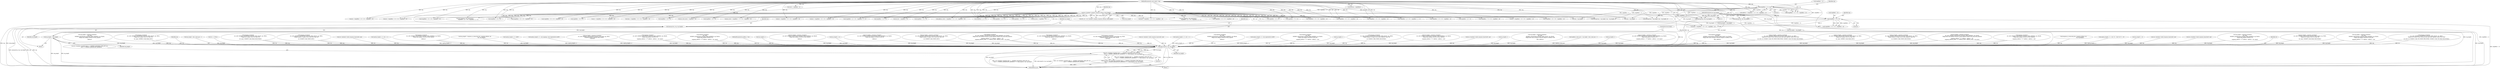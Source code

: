 digraph "0_libmodbus_5ccdf5ef79d742640355d1132fa9e2abc7fbaefc@API" {
"1000672" [label="(Call,memcpy(rsp, req, req_length))"];
"1000163" [label="(Call,req[offset + 1] << 8)"];
"1000116" [label="(MethodParameterIn,const uint8_t *req)"];
"1000189" [label="(Call,ctx->backend->prepare_response_tid(req, &req_length))"];
"1000653" [label="(Call,req[offset + 3] << 8)"];
"1000117" [label="(MethodParameterIn,int req_length)"];
"1000676" [label="(Call,rsp_length = req_length)"];
"1001406" [label="(Call,send_msg(ctx, rsp, rsp_length))"];
"1001393" [label="(Call,(ctx->backend->backend_type == _MODBUS_BACKEND_TYPE_RTU &&\n            slave == MODBUS_BROADCAST_ADDRESS) ? 0 : send_msg(ctx, rsp, rsp_length))"];
"1001392" [label="(Return,return (ctx->backend->backend_type == _MODBUS_BACKEND_TYPE_RTU &&\n            slave == MODBUS_BROADCAST_ADDRESS) ? 0 : send_msg(ctx, rsp, rsp_length);)"];
"1000678" [label="(Identifier,req_length)"];
"1000824" [label="(Call,nb_bytes = req[offset + 5])"];
"1000163" [label="(Call,req[offset + 1] << 8)"];
"1000116" [label="(MethodParameterIn,const uint8_t *req)"];
"1000245" [label="(Call,nb = (req[offset + 3] << 8) + req[offset + 4])"];
"1000673" [label="(Identifier,rsp)"];
"1001112" [label="(Call,memcpy(rsp, req, req_length))"];
"1000191" [label="(Call,&req_length)"];
"1000604" [label="(Call,response_exception(\n                    ctx, &sft,\n                    MODBUS_EXCEPTION_ILLEGAL_DATA_VALUE, rsp, FALSE,\n                    \"Illegal data value 0x%0X in write_bit request at address %0X\n\",\n                    data, address))"];
"1000686" [label="(Call,req[offset + 3] << 8)"];
"1001083" [label="(Call,(req[offset + 5] << 8) + req[offset + 6])"];
"1001126" [label="(Call,req[offset + 3] << 8)"];
"1000654" [label="(Call,req[offset + 3])"];
"1001217" [label="(Call,rsp_length = response_exception(\n                ctx, &sft, MODBUS_EXCEPTION_ILLEGAL_DATA_VALUE, rsp, TRUE,\n                \"Illegal nb of values (W%d, R%d) in write_and_read_registers (max W%d, R%d)\n\",\n                nb_write, nb, MODBUS_MAX_WR_WRITE_REGISTERS, MODBUS_MAX_WR_READ_REGISTERS))"];
"1000275" [label="(Call,rsp_length = response_exception(\n                ctx, &sft, MODBUS_EXCEPTION_ILLEGAL_DATA_VALUE, rsp, TRUE,\n                \"Illegal nb of values %d in %s (max %d)\n\",\n                nb, name, MODBUS_MAX_READ_BITS))"];
"1000854" [label="(Call,rsp_length = response_exception(\n                 ctx, &sft, MODBUS_EXCEPTION_ILLEGAL_DATA_VALUE, rsp, TRUE,\n                 \"Illegal number of values %d in write_registers (max %d)\n\",\n                nb, MODBUS_MAX_WRITE_REGISTERS))"];
"1001171" [label="(Call,nb_write_bytes = req[offset + 9])"];
"1000699" [label="(Call,nb_bits = req[offset + 5])"];
"1001257" [label="(Call,rsp_length = response_exception(\n                ctx, &sft, MODBUS_EXCEPTION_ILLEGAL_DATA_ADDRESS, rsp, FALSE,\n                \"Illegal data read address 0x%0X or write address 0x%0X write_and_read_registers\n\",\n                mapping_address < 0 ? address : address + nb,\n                mapping_address_write < 0 ? address_write : address_write + nb_write))"];
"1001410" [label="(MethodReturn,int)"];
"1000882" [label="(Call,response_exception(\n                ctx, &sft, MODBUS_EXCEPTION_ILLEGAL_DATA_ADDRESS, rsp, FALSE,\n                \"Illegal data address 0x%0X in write_registers\n\",\n                mapping_address < 0 ? address : address + nb))"];
"1000810" [label="(Call,(req[offset + 3] << 8) + req[offset + 4])"];
"1000677" [label="(Identifier,rsp_length)"];
"1000344" [label="(Call,response_io_status(tab_bits, mapping_address, nb,\n                                            rsp, rsp_length))"];
"1000652" [label="(Call,(req[offset + 3] << 8) + req[offset + 4])"];
"1000327" [label="(Call,rsp[rsp_length++] = (nb / 8) + ((nb % 8) ? 1 : 0))"];
"1000801" [label="(Call,rsp_length += 4)"];
"1000789" [label="(Call,ctx->backend->build_response_basis(&sft, rsp))"];
"1000479" [label="(Call,ctx->backend->build_response_basis(&sft, rsp))"];
"1001405" [label="(Literal,0)"];
"1001116" [label="(Call,rsp_length = req_length)"];
"1000676" [label="(Call,rsp_length = req_length)"];
"1001157" [label="(Call,(req[offset + 7] << 8) + req[offset + 8])"];
"1000185" [label="(Call,sft.t_id = ctx->backend->prepare_response_tid(req, &req_length))"];
"1000674" [label="(Identifier,req)"];
"1000300" [label="(Call,rsp_length = response_exception(\n                ctx, &sft,\n                MODBUS_EXCEPTION_ILLEGAL_DATA_ADDRESS, rsp, FALSE,\n                \"Illegal data address 0x%0X in %s\n\",\n                mapping_address < 0 ? address : address + nb, name))"];
"1001409" [label="(Identifier,rsp_length)"];
"1001407" [label="(Identifier,ctx)"];
"1000430" [label="(Call,rsp_length = response_exception(\n                ctx, &sft, MODBUS_EXCEPTION_ILLEGAL_DATA_VALUE, rsp, TRUE,\n                \"Illegal nb of values %d in %s (max %d)\n\",\n                nb, name, MODBUS_MAX_READ_REGISTERS))"];
"1000755" [label="(Call,rsp_length = response_exception(\n                ctx, &sft,\n                MODBUS_EXCEPTION_ILLEGAL_DATA_ADDRESS, rsp, FALSE,\n                \"Illegal data address 0x%0X in write_bits\n\",\n                mapping_address < 0 ? address : address + nb))"];
"1000559" [label="(Call,data = (req[offset + 3] << 8) + req[offset + 4])"];
"1001219" [label="(Call,response_exception(\n                ctx, &sft, MODBUS_EXCEPTION_ILLEGAL_DATA_VALUE, rsp, TRUE,\n                \"Illegal nb of values (W%d, R%d) in write_and_read_registers (max W%d, R%d)\n\",\n                nb_write, nb, MODBUS_MAX_WR_WRITE_REGISTERS, MODBUS_MAX_WR_READ_REGISTERS))"];
"1000679" [label="(ControlStructure,break;)"];
"1000636" [label="(Call,rsp_length = response_exception(\n                ctx, &sft,\n                MODBUS_EXCEPTION_ILLEGAL_DATA_ADDRESS, rsp, FALSE,\n                \"Illegal data address 0x%0X in write_register\n\",\n                address))"];
"1000793" [label="(Call,memcpy(rsp + rsp_length, req + rsp_length, 4))"];
"1000277" [label="(Call,response_exception(\n                ctx, &sft, MODBUS_EXCEPTION_ILLEGAL_DATA_VALUE, rsp, TRUE,\n                \"Illegal nb of values %d in %s (max %d)\n\",\n                nb, name, MODBUS_MAX_READ_BITS))"];
"1000811" [label="(Call,req[offset + 3] << 8)"];
"1000148" [label="(Call,slave = req[offset - 1])"];
"1001155" [label="(Call,nb_write = (req[offset + 7] << 8) + req[offset + 8])"];
"1001123" [label="(Call,nb = (req[offset + 3] << 8) + req[offset + 4])"];
"1001327" [label="(Call,(req[offset + j] << 8) + req[offset + j + 1])"];
"1001408" [label="(Identifier,rsp)"];
"1001000" [label="(Call,rsp_length - byte_count_pos - 1)"];
"1000131" [label="(Call,ctx == NULL)"];
"1000164" [label="(Call,req[offset + 1])"];
"1001084" [label="(Call,req[offset + 5] << 8)"];
"1000432" [label="(Call,response_exception(\n                ctx, &sft, MODBUS_EXCEPTION_ILLEGAL_DATA_VALUE, rsp, TRUE,\n                \"Illegal nb of values %d in %s (max %d)\n\",\n                nb, name, MODBUS_MAX_READ_REGISTERS))"];
"1000190" [label="(Identifier,req)"];
"1000731" [label="(Call,response_exception(\n                ctx, &sft, MODBUS_EXCEPTION_ILLEGAL_DATA_VALUE, rsp, TRUE,\n                \"Illegal number of values %d in write_bits (max %d)\n\",\n                nb, MODBUS_MAX_WRITE_BITS))"];
"1000597" [label="(Call,rsp_length = req_length)"];
"1001289" [label="(Call,ctx->backend->build_response_basis(&sft, rsp))"];
"1001068" [label="(Call,req[offset + 3] << 8)"];
"1000797" [label="(Call,req + rsp_length)"];
"1000483" [label="(Call,rsp[rsp_length++] = nb << 1)"];
"1001045" [label="(Call,response_exception(\n                ctx, &sft, MODBUS_EXCEPTION_ILLEGAL_DATA_ADDRESS, rsp, FALSE,\n                \"Illegal data address 0x%0X in write_register\n\",\n                address))"];
"1000342" [label="(Call,rsp_length = response_io_status(tab_bits, mapping_address, nb,\n                                            rsp, rsp_length))"];
"1001328" [label="(Call,req[offset + j] << 8)"];
"1000117" [label="(MethodParameterIn,int req_length)"];
"1000949" [label="(Call,memcpy(rsp + rsp_length, req + rsp_length, 4))"];
"1000160" [label="(Call,address = (req[offset + 1] << 8) + req[offset + 2])"];
"1000119" [label="(Block,)"];
"1000403" [label="(Call,req[offset + 3] << 8)"];
"1000981" [label="(Call,rsp[rsp_length++] = 0xFF)"];
"1001366" [label="(Call,rsp[rsp_length++] = mb_mapping->tab_registers[i] & 0xFF)"];
"1001380" [label="(Call,rsp_length = response_exception(\n            ctx, &sft, MODBUS_EXCEPTION_ILLEGAL_FUNCTION, rsp, TRUE,\n            \"Unknown Modbus function code: 0x%0X\n\", function))"];
"1001142" [label="(Call,req[offset + 5] << 8)"];
"1000457" [label="(Call,response_exception(\n                ctx, &sft, MODBUS_EXCEPTION_ILLEGAL_DATA_ADDRESS, rsp, FALSE,\n                \"Illegal data address 0x%0X in %s\n\",\n                mapping_address < 0 ? address : address + nb, name))"];
"1000302" [label="(Call,response_exception(\n                ctx, &sft,\n                MODBUS_EXCEPTION_ILLEGAL_DATA_ADDRESS, rsp, FALSE,\n                \"Illegal data address 0x%0X in %s\n\",\n                mapping_address < 0 ? address : address + nb, name))"];
"1001065" [label="(Call,and = (req[offset + 3] << 8) + req[offset + 4])"];
"1000115" [label="(MethodParameterIn,modbus_t *ctx)"];
"1001296" [label="(Call,rsp_length++)"];
"1001043" [label="(Call,rsp_length = response_exception(\n                ctx, &sft, MODBUS_EXCEPTION_ILLEGAL_DATA_ADDRESS, rsp, FALSE,\n                \"Illegal data address 0x%0X in write_register\n\",\n                address))"];
"1000808" [label="(Call,nb = (req[offset + 3] << 8) + req[offset + 4])"];
"1000957" [label="(Call,rsp_length += 4)"];
"1000169" [label="(Literal,8)"];
"1000189" [label="(Call,ctx->backend->prepare_response_tid(req, &req_length))"];
"1000247" [label="(Call,(req[offset + 3] << 8) + req[offset + 4])"];
"1000648" [label="(Block,)"];
"1000545" [label="(Call,rsp_length = response_exception(\n                ctx, &sft, MODBUS_EXCEPTION_ILLEGAL_DATA_ADDRESS, rsp, FALSE,\n                \"Illegal data address 0x%0X in write_bit\n\",\n                address))"];
"1000922" [label="(Call,mb_mapping->tab_registers[i] =\n                    (req[offset + j] << 8) + req[offset + j + 1])"];
"1000661" [label="(Identifier,req)"];
"1000729" [label="(Call,rsp_length = response_exception(\n                ctx, &sft, MODBUS_EXCEPTION_ILLEGAL_DATA_VALUE, rsp, TRUE,\n                \"Illegal number of values %d in write_bits (max %d)\n\",\n                nb, MODBUS_MAX_WRITE_BITS))"];
"1001141" [label="(Call,(req[offset + 5] << 8) + req[offset + 6])"];
"1001259" [label="(Call,response_exception(\n                ctx, &sft, MODBUS_EXCEPTION_ILLEGAL_DATA_ADDRESS, rsp, FALSE,\n                \"Illegal data read address 0x%0X or write address 0x%0X write_and_read_registers\n\",\n                mapping_address < 0 ? address : address + nb,\n                mapping_address_write < 0 ? address_write : address_write + nb_write))"];
"1000547" [label="(Call,response_exception(\n                ctx, &sft, MODBUS_EXCEPTION_ILLEGAL_DATA_ADDRESS, rsp, FALSE,\n                \"Illegal data address 0x%0X in write_bit\n\",\n                address))"];
"1001382" [label="(Call,response_exception(\n            ctx, &sft, MODBUS_EXCEPTION_ILLEGAL_FUNCTION, rsp, TRUE,\n            \"Unknown Modbus function code: 0x%0X\n\", function))"];
"1000945" [label="(Call,ctx->backend->build_response_basis(&sft, rsp))"];
"1000650" [label="(Call,data = (req[offset + 3] << 8) + req[offset + 4])"];
"1001081" [label="(Call,or = (req[offset + 5] << 8) + req[offset + 6])"];
"1001293" [label="(Call,rsp[rsp_length++] = nb << 1)"];
"1001393" [label="(Call,(ctx->backend->backend_type == _MODBUS_BACKEND_TYPE_RTU &&\n            slave == MODBUS_BROADCAST_ADDRESS) ? 0 : send_msg(ctx, rsp, rsp_length))"];
"1000638" [label="(Call,response_exception(\n                ctx, &sft,\n                MODBUS_EXCEPTION_ILLEGAL_DATA_ADDRESS, rsp, FALSE,\n                \"Illegal data address 0x%0X in write_register\n\",\n                address))"];
"1000513" [label="(Call,rsp[rsp_length++] = tab_registers[i] & 0xFF)"];
"1001392" [label="(Return,return (ctx->backend->backend_type == _MODBUS_BACKEND_TYPE_RTU &&\n            slave == MODBUS_BROADCAST_ADDRESS) ? 0 : send_msg(ctx, rsp, rsp_length);)"];
"1000757" [label="(Call,response_exception(\n                ctx, &sft,\n                MODBUS_EXCEPTION_ILLEGAL_DATA_ADDRESS, rsp, FALSE,\n                \"Illegal data address 0x%0X in write_bits\n\",\n                mapping_address < 0 ? address : address + nb))"];
"1000248" [label="(Call,req[offset + 3] << 8)"];
"1000653" [label="(Call,req[offset + 3] << 8)"];
"1000486" [label="(Call,rsp_length++)"];
"1000683" [label="(Call,nb = (req[offset + 3] << 8) + req[offset + 4])"];
"1000953" [label="(Call,req + rsp_length)"];
"1001139" [label="(Call,address_write = (req[offset + 5] << 8) + req[offset + 6])"];
"1001321" [label="(Call,mb_mapping->tab_registers[i] =\n                    (req[offset + j] << 8) + req[offset + j + 1])"];
"1001125" [label="(Call,(req[offset + 3] << 8) + req[offset + 4])"];
"1001394" [label="(Call,ctx->backend->backend_type == _MODBUS_BACKEND_TYPE_RTU &&\n            slave == MODBUS_BROADCAST_ADDRESS)"];
"1000162" [label="(Call,(req[offset + 1] << 8) + req[offset + 2])"];
"1000155" [label="(Call,function = req[offset])"];
"1000562" [label="(Call,req[offset + 3] << 8)"];
"1001158" [label="(Call,req[offset + 7] << 8)"];
"1000856" [label="(Call,response_exception(\n                 ctx, &sft, MODBUS_EXCEPTION_ILLEGAL_DATA_VALUE, rsp, TRUE,\n                 \"Illegal number of values %d in write_registers (max %d)\n\",\n                nb, MODBUS_MAX_WRITE_REGISTERS))"];
"1000880" [label="(Call,rsp_length = response_exception(\n                ctx, &sft, MODBUS_EXCEPTION_ILLEGAL_DATA_ADDRESS, rsp, FALSE,\n                \"Illegal data address 0x%0X in write_registers\n\",\n                mapping_address < 0 ? address : address + nb))"];
"1000967" [label="(Call,ctx->backend->build_response_basis(&sft, rsp))"];
"1000675" [label="(Identifier,req_length)"];
"1000672" [label="(Call,memcpy(rsp, req, req_length))"];
"1000402" [label="(Call,(req[offset + 3] << 8) + req[offset + 4])"];
"1001406" [label="(Call,send_msg(ctx, rsp, rsp_length))"];
"1001067" [label="(Call,(req[offset + 3] << 8) + req[offset + 4])"];
"1000516" [label="(Call,rsp_length++)"];
"1000602" [label="(Call,rsp_length = response_exception(\n                    ctx, &sft,\n                    MODBUS_EXCEPTION_ILLEGAL_DATA_VALUE, rsp, FALSE,\n                    \"Illegal data value 0x%0X in write_bit request at address %0X\n\",\n                    data, address))"];
"1000685" [label="(Call,(req[offset + 3] << 8) + req[offset + 4])"];
"1000593" [label="(Call,memcpy(rsp, req, req_length))"];
"1000928" [label="(Call,(req[offset + j] << 8) + req[offset + j + 1])"];
"1000929" [label="(Call,req[offset + j] << 8)"];
"1000400" [label="(Call,nb = (req[offset + 3] << 8) + req[offset + 4])"];
"1000561" [label="(Call,(req[offset + 3] << 8) + req[offset + 4])"];
"1000996" [label="(Call,rsp[byte_count_pos] = rsp_length - byte_count_pos - 1)"];
"1000171" [label="(Identifier,req)"];
"1001369" [label="(Call,rsp_length++)"];
"1000659" [label="(Literal,8)"];
"1000455" [label="(Call,rsp_length = response_exception(\n                ctx, &sft, MODBUS_EXCEPTION_ILLEGAL_DATA_ADDRESS, rsp, FALSE,\n                \"Illegal data address 0x%0X in %s\n\",\n                mapping_address < 0 ? address : address + nb, name))"];
"1000672" -> "1000648"  [label="AST: "];
"1000672" -> "1000675"  [label="CFG: "];
"1000673" -> "1000672"  [label="AST: "];
"1000674" -> "1000672"  [label="AST: "];
"1000675" -> "1000672"  [label="AST: "];
"1000677" -> "1000672"  [label="CFG: "];
"1000672" -> "1001410"  [label="DDG: memcpy(rsp, req, req_length)"];
"1000672" -> "1001410"  [label="DDG: req"];
"1000672" -> "1001410"  [label="DDG: rsp"];
"1000163" -> "1000672"  [label="DDG: req[offset + 1]"];
"1000189" -> "1000672"  [label="DDG: req"];
"1000653" -> "1000672"  [label="DDG: req[offset + 3]"];
"1000116" -> "1000672"  [label="DDG: req"];
"1000117" -> "1000672"  [label="DDG: req_length"];
"1000672" -> "1000676"  [label="DDG: req_length"];
"1000672" -> "1001406"  [label="DDG: rsp"];
"1000163" -> "1000162"  [label="AST: "];
"1000163" -> "1000169"  [label="CFG: "];
"1000164" -> "1000163"  [label="AST: "];
"1000169" -> "1000163"  [label="AST: "];
"1000171" -> "1000163"  [label="CFG: "];
"1000163" -> "1001410"  [label="DDG: req[offset + 1]"];
"1000163" -> "1000160"  [label="DDG: req[offset + 1]"];
"1000163" -> "1000160"  [label="DDG: 8"];
"1000163" -> "1000162"  [label="DDG: req[offset + 1]"];
"1000163" -> "1000162"  [label="DDG: 8"];
"1000116" -> "1000163"  [label="DDG: req"];
"1000163" -> "1000189"  [label="DDG: req[offset + 1]"];
"1000163" -> "1000593"  [label="DDG: req[offset + 1]"];
"1000163" -> "1000793"  [label="DDG: req[offset + 1]"];
"1000163" -> "1000797"  [label="DDG: req[offset + 1]"];
"1000163" -> "1000949"  [label="DDG: req[offset + 1]"];
"1000163" -> "1000953"  [label="DDG: req[offset + 1]"];
"1000163" -> "1001112"  [label="DDG: req[offset + 1]"];
"1000116" -> "1000114"  [label="AST: "];
"1000116" -> "1001410"  [label="DDG: req"];
"1000116" -> "1000148"  [label="DDG: req"];
"1000116" -> "1000155"  [label="DDG: req"];
"1000116" -> "1000160"  [label="DDG: req"];
"1000116" -> "1000162"  [label="DDG: req"];
"1000116" -> "1000189"  [label="DDG: req"];
"1000116" -> "1000245"  [label="DDG: req"];
"1000116" -> "1000248"  [label="DDG: req"];
"1000116" -> "1000247"  [label="DDG: req"];
"1000116" -> "1000400"  [label="DDG: req"];
"1000116" -> "1000403"  [label="DDG: req"];
"1000116" -> "1000402"  [label="DDG: req"];
"1000116" -> "1000559"  [label="DDG: req"];
"1000116" -> "1000562"  [label="DDG: req"];
"1000116" -> "1000561"  [label="DDG: req"];
"1000116" -> "1000593"  [label="DDG: req"];
"1000116" -> "1000650"  [label="DDG: req"];
"1000116" -> "1000653"  [label="DDG: req"];
"1000116" -> "1000652"  [label="DDG: req"];
"1000116" -> "1000683"  [label="DDG: req"];
"1000116" -> "1000686"  [label="DDG: req"];
"1000116" -> "1000685"  [label="DDG: req"];
"1000116" -> "1000699"  [label="DDG: req"];
"1000116" -> "1000793"  [label="DDG: req"];
"1000116" -> "1000797"  [label="DDG: req"];
"1000116" -> "1000808"  [label="DDG: req"];
"1000116" -> "1000811"  [label="DDG: req"];
"1000116" -> "1000810"  [label="DDG: req"];
"1000116" -> "1000824"  [label="DDG: req"];
"1000116" -> "1000922"  [label="DDG: req"];
"1000116" -> "1000929"  [label="DDG: req"];
"1000116" -> "1000928"  [label="DDG: req"];
"1000116" -> "1000949"  [label="DDG: req"];
"1000116" -> "1000953"  [label="DDG: req"];
"1000116" -> "1001065"  [label="DDG: req"];
"1000116" -> "1001068"  [label="DDG: req"];
"1000116" -> "1001067"  [label="DDG: req"];
"1000116" -> "1001081"  [label="DDG: req"];
"1000116" -> "1001084"  [label="DDG: req"];
"1000116" -> "1001083"  [label="DDG: req"];
"1000116" -> "1001112"  [label="DDG: req"];
"1000116" -> "1001123"  [label="DDG: req"];
"1000116" -> "1001126"  [label="DDG: req"];
"1000116" -> "1001125"  [label="DDG: req"];
"1000116" -> "1001139"  [label="DDG: req"];
"1000116" -> "1001142"  [label="DDG: req"];
"1000116" -> "1001141"  [label="DDG: req"];
"1000116" -> "1001155"  [label="DDG: req"];
"1000116" -> "1001158"  [label="DDG: req"];
"1000116" -> "1001157"  [label="DDG: req"];
"1000116" -> "1001171"  [label="DDG: req"];
"1000116" -> "1001321"  [label="DDG: req"];
"1000116" -> "1001328"  [label="DDG: req"];
"1000116" -> "1001327"  [label="DDG: req"];
"1000189" -> "1000185"  [label="AST: "];
"1000189" -> "1000191"  [label="CFG: "];
"1000190" -> "1000189"  [label="AST: "];
"1000191" -> "1000189"  [label="AST: "];
"1000185" -> "1000189"  [label="CFG: "];
"1000189" -> "1001410"  [label="DDG: req"];
"1000189" -> "1001410"  [label="DDG: &req_length"];
"1000189" -> "1000185"  [label="DDG: req"];
"1000189" -> "1000185"  [label="DDG: &req_length"];
"1000189" -> "1000245"  [label="DDG: req"];
"1000189" -> "1000248"  [label="DDG: req"];
"1000189" -> "1000247"  [label="DDG: req"];
"1000189" -> "1000400"  [label="DDG: req"];
"1000189" -> "1000403"  [label="DDG: req"];
"1000189" -> "1000402"  [label="DDG: req"];
"1000189" -> "1000559"  [label="DDG: req"];
"1000189" -> "1000562"  [label="DDG: req"];
"1000189" -> "1000561"  [label="DDG: req"];
"1000189" -> "1000593"  [label="DDG: req"];
"1000189" -> "1000650"  [label="DDG: req"];
"1000189" -> "1000653"  [label="DDG: req"];
"1000189" -> "1000652"  [label="DDG: req"];
"1000189" -> "1000683"  [label="DDG: req"];
"1000189" -> "1000686"  [label="DDG: req"];
"1000189" -> "1000685"  [label="DDG: req"];
"1000189" -> "1000699"  [label="DDG: req"];
"1000189" -> "1000793"  [label="DDG: req"];
"1000189" -> "1000797"  [label="DDG: req"];
"1000189" -> "1000808"  [label="DDG: req"];
"1000189" -> "1000811"  [label="DDG: req"];
"1000189" -> "1000810"  [label="DDG: req"];
"1000189" -> "1000824"  [label="DDG: req"];
"1000189" -> "1000922"  [label="DDG: req"];
"1000189" -> "1000929"  [label="DDG: req"];
"1000189" -> "1000928"  [label="DDG: req"];
"1000189" -> "1000949"  [label="DDG: req"];
"1000189" -> "1000953"  [label="DDG: req"];
"1000189" -> "1001065"  [label="DDG: req"];
"1000189" -> "1001068"  [label="DDG: req"];
"1000189" -> "1001067"  [label="DDG: req"];
"1000189" -> "1001081"  [label="DDG: req"];
"1000189" -> "1001084"  [label="DDG: req"];
"1000189" -> "1001083"  [label="DDG: req"];
"1000189" -> "1001112"  [label="DDG: req"];
"1000189" -> "1001123"  [label="DDG: req"];
"1000189" -> "1001126"  [label="DDG: req"];
"1000189" -> "1001125"  [label="DDG: req"];
"1000189" -> "1001139"  [label="DDG: req"];
"1000189" -> "1001142"  [label="DDG: req"];
"1000189" -> "1001141"  [label="DDG: req"];
"1000189" -> "1001155"  [label="DDG: req"];
"1000189" -> "1001158"  [label="DDG: req"];
"1000189" -> "1001157"  [label="DDG: req"];
"1000189" -> "1001171"  [label="DDG: req"];
"1000189" -> "1001321"  [label="DDG: req"];
"1000189" -> "1001328"  [label="DDG: req"];
"1000189" -> "1001327"  [label="DDG: req"];
"1000653" -> "1000652"  [label="AST: "];
"1000653" -> "1000659"  [label="CFG: "];
"1000654" -> "1000653"  [label="AST: "];
"1000659" -> "1000653"  [label="AST: "];
"1000661" -> "1000653"  [label="CFG: "];
"1000653" -> "1001410"  [label="DDG: req[offset + 3]"];
"1000653" -> "1000650"  [label="DDG: req[offset + 3]"];
"1000653" -> "1000650"  [label="DDG: 8"];
"1000653" -> "1000652"  [label="DDG: req[offset + 3]"];
"1000653" -> "1000652"  [label="DDG: 8"];
"1000117" -> "1000114"  [label="AST: "];
"1000117" -> "1001410"  [label="DDG: req_length"];
"1000117" -> "1000593"  [label="DDG: req_length"];
"1000117" -> "1000597"  [label="DDG: req_length"];
"1000117" -> "1000676"  [label="DDG: req_length"];
"1000117" -> "1001112"  [label="DDG: req_length"];
"1000117" -> "1001116"  [label="DDG: req_length"];
"1000676" -> "1000648"  [label="AST: "];
"1000676" -> "1000678"  [label="CFG: "];
"1000677" -> "1000676"  [label="AST: "];
"1000678" -> "1000676"  [label="AST: "];
"1000679" -> "1000676"  [label="CFG: "];
"1000676" -> "1001410"  [label="DDG: req_length"];
"1000676" -> "1001410"  [label="DDG: rsp_length"];
"1000676" -> "1001406"  [label="DDG: rsp_length"];
"1001406" -> "1001393"  [label="AST: "];
"1001406" -> "1001409"  [label="CFG: "];
"1001407" -> "1001406"  [label="AST: "];
"1001408" -> "1001406"  [label="AST: "];
"1001409" -> "1001406"  [label="AST: "];
"1001393" -> "1001406"  [label="CFG: "];
"1001406" -> "1001410"  [label="DDG: rsp"];
"1001406" -> "1001410"  [label="DDG: rsp_length"];
"1001406" -> "1001410"  [label="DDG: ctx"];
"1001406" -> "1001393"  [label="DDG: ctx"];
"1001406" -> "1001393"  [label="DDG: rsp"];
"1001406" -> "1001393"  [label="DDG: rsp_length"];
"1000547" -> "1001406"  [label="DDG: ctx"];
"1000547" -> "1001406"  [label="DDG: rsp"];
"1000856" -> "1001406"  [label="DDG: ctx"];
"1000856" -> "1001406"  [label="DDG: rsp"];
"1000638" -> "1001406"  [label="DDG: ctx"];
"1000638" -> "1001406"  [label="DDG: rsp"];
"1000131" -> "1001406"  [label="DDG: ctx"];
"1001219" -> "1001406"  [label="DDG: ctx"];
"1001219" -> "1001406"  [label="DDG: rsp"];
"1000277" -> "1001406"  [label="DDG: ctx"];
"1000277" -> "1001406"  [label="DDG: rsp"];
"1000457" -> "1001406"  [label="DDG: ctx"];
"1000457" -> "1001406"  [label="DDG: rsp"];
"1001259" -> "1001406"  [label="DDG: ctx"];
"1001259" -> "1001406"  [label="DDG: rsp"];
"1000757" -> "1001406"  [label="DDG: ctx"];
"1000757" -> "1001406"  [label="DDG: rsp"];
"1000882" -> "1001406"  [label="DDG: ctx"];
"1000882" -> "1001406"  [label="DDG: rsp"];
"1000302" -> "1001406"  [label="DDG: ctx"];
"1000302" -> "1001406"  [label="DDG: rsp"];
"1001382" -> "1001406"  [label="DDG: ctx"];
"1001382" -> "1001406"  [label="DDG: rsp"];
"1000432" -> "1001406"  [label="DDG: ctx"];
"1000432" -> "1001406"  [label="DDG: rsp"];
"1000604" -> "1001406"  [label="DDG: ctx"];
"1000604" -> "1001406"  [label="DDG: rsp"];
"1000731" -> "1001406"  [label="DDG: ctx"];
"1000731" -> "1001406"  [label="DDG: rsp"];
"1001045" -> "1001406"  [label="DDG: ctx"];
"1001045" -> "1001406"  [label="DDG: rsp"];
"1000115" -> "1001406"  [label="DDG: ctx"];
"1001112" -> "1001406"  [label="DDG: rsp"];
"1000513" -> "1001406"  [label="DDG: rsp[rsp_length++]"];
"1000981" -> "1001406"  [label="DDG: rsp[rsp_length++]"];
"1000327" -> "1001406"  [label="DDG: rsp[rsp_length++]"];
"1001366" -> "1001406"  [label="DDG: rsp[rsp_length++]"];
"1000996" -> "1001406"  [label="DDG: rsp[byte_count_pos]"];
"1000344" -> "1001406"  [label="DDG: rsp"];
"1000593" -> "1001406"  [label="DDG: rsp"];
"1001293" -> "1001406"  [label="DDG: rsp[rsp_length++]"];
"1001289" -> "1001406"  [label="DDG: rsp"];
"1000967" -> "1001406"  [label="DDG: rsp"];
"1000483" -> "1001406"  [label="DDG: rsp[rsp_length++]"];
"1000479" -> "1001406"  [label="DDG: rsp"];
"1000789" -> "1001406"  [label="DDG: rsp"];
"1000945" -> "1001406"  [label="DDG: rsp"];
"1000801" -> "1001406"  [label="DDG: rsp_length"];
"1000300" -> "1001406"  [label="DDG: rsp_length"];
"1000275" -> "1001406"  [label="DDG: rsp_length"];
"1001369" -> "1001406"  [label="DDG: rsp_length"];
"1000516" -> "1001406"  [label="DDG: rsp_length"];
"1000486" -> "1001406"  [label="DDG: rsp_length"];
"1000455" -> "1001406"  [label="DDG: rsp_length"];
"1001116" -> "1001406"  [label="DDG: rsp_length"];
"1000729" -> "1001406"  [label="DDG: rsp_length"];
"1000880" -> "1001406"  [label="DDG: rsp_length"];
"1001257" -> "1001406"  [label="DDG: rsp_length"];
"1000597" -> "1001406"  [label="DDG: rsp_length"];
"1001043" -> "1001406"  [label="DDG: rsp_length"];
"1000342" -> "1001406"  [label="DDG: rsp_length"];
"1001217" -> "1001406"  [label="DDG: rsp_length"];
"1000636" -> "1001406"  [label="DDG: rsp_length"];
"1000545" -> "1001406"  [label="DDG: rsp_length"];
"1000957" -> "1001406"  [label="DDG: rsp_length"];
"1001000" -> "1001406"  [label="DDG: rsp_length"];
"1000430" -> "1001406"  [label="DDG: rsp_length"];
"1000854" -> "1001406"  [label="DDG: rsp_length"];
"1000602" -> "1001406"  [label="DDG: rsp_length"];
"1001380" -> "1001406"  [label="DDG: rsp_length"];
"1001296" -> "1001406"  [label="DDG: rsp_length"];
"1000755" -> "1001406"  [label="DDG: rsp_length"];
"1001393" -> "1001392"  [label="AST: "];
"1001393" -> "1001405"  [label="CFG: "];
"1001394" -> "1001393"  [label="AST: "];
"1001405" -> "1001393"  [label="AST: "];
"1001392" -> "1001393"  [label="CFG: "];
"1001393" -> "1001410"  [label="DDG: (ctx->backend->backend_type == _MODBUS_BACKEND_TYPE_RTU &&\n            slave == MODBUS_BROADCAST_ADDRESS) ? 0 : send_msg(ctx, rsp, rsp_length)"];
"1001393" -> "1001410"  [label="DDG: send_msg(ctx, rsp, rsp_length)"];
"1001393" -> "1001410"  [label="DDG: ctx->backend->backend_type == _MODBUS_BACKEND_TYPE_RTU &&\n            slave == MODBUS_BROADCAST_ADDRESS"];
"1001393" -> "1001392"  [label="DDG: (ctx->backend->backend_type == _MODBUS_BACKEND_TYPE_RTU &&\n            slave == MODBUS_BROADCAST_ADDRESS) ? 0 : send_msg(ctx, rsp, rsp_length)"];
"1001392" -> "1000119"  [label="AST: "];
"1001410" -> "1001392"  [label="CFG: "];
"1001392" -> "1001410"  [label="DDG: <RET>"];
}
